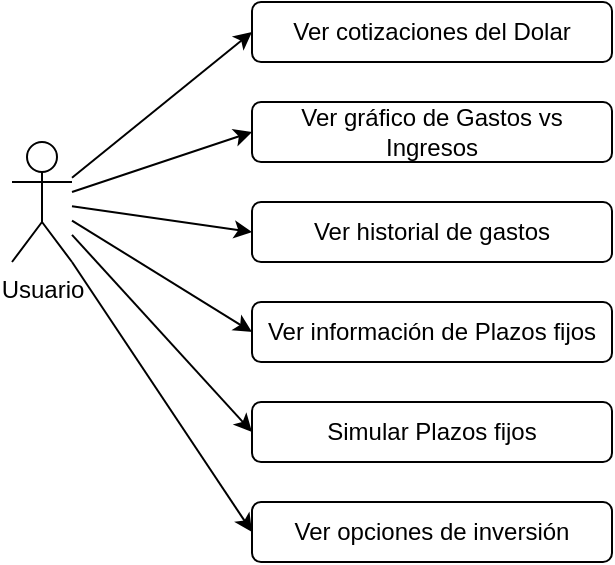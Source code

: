 <mxfile version="20.3.0" type="google"><diagram id="kgpKYQtTHZ0yAKxKKP6v" name="Page-1"><mxGraphModel grid="1" page="1" gridSize="10" guides="1" tooltips="1" connect="1" arrows="1" fold="1" pageScale="1" pageWidth="850" pageHeight="1100" math="0" shadow="0"><root><mxCell id="0"/><mxCell id="1" parent="0"/><mxCell id="tOoFpa7qbK4syM6tETZj-1" value="&lt;div&gt;Usuario&lt;/div&gt;" style="shape=umlActor;verticalLabelPosition=bottom;verticalAlign=top;html=1;outlineConnect=0;" vertex="1" parent="1"><mxGeometry x="480" y="150" width="30" height="60" as="geometry"/></mxCell><mxCell id="tOoFpa7qbK4syM6tETZj-3" value="Ver gráfico de Gastos vs Ingresos" style="rounded=1;whiteSpace=wrap;html=1;" vertex="1" parent="1"><mxGeometry x="600" y="130" width="180" height="30" as="geometry"/></mxCell><mxCell id="tOoFpa7qbK4syM6tETZj-4" value="Ver cotizaciones del Dolar" style="rounded=1;whiteSpace=wrap;html=1;" vertex="1" parent="1"><mxGeometry x="600" y="80" width="180" height="30" as="geometry"/></mxCell><mxCell id="tOoFpa7qbK4syM6tETZj-5" value="Ver información de Plazos fijos" style="rounded=1;whiteSpace=wrap;html=1;" vertex="1" parent="1"><mxGeometry x="600" y="230" width="180" height="30" as="geometry"/></mxCell><mxCell id="Pon3KGsPnhuvvZKuhyhu-1" value="Simular Plazos fijos" style="rounded=1;whiteSpace=wrap;html=1;" vertex="1" parent="1"><mxGeometry x="600" y="280" width="180" height="30" as="geometry"/></mxCell><mxCell id="Pon3KGsPnhuvvZKuhyhu-2" value="Ver historial de gastos" style="rounded=1;whiteSpace=wrap;html=1;" vertex="1" parent="1"><mxGeometry x="600" y="180" width="180" height="30" as="geometry"/></mxCell><mxCell id="Pon3KGsPnhuvvZKuhyhu-3" value="" style="endArrow=classic;html=1;rounded=0;entryX=0;entryY=0.5;entryDx=0;entryDy=0;" edge="1" parent="1" source="tOoFpa7qbK4syM6tETZj-1" target="tOoFpa7qbK4syM6tETZj-4"><mxGeometry width="50" height="50" relative="1" as="geometry"><mxPoint x="730" y="260" as="sourcePoint"/><mxPoint x="780" y="210" as="targetPoint"/></mxGeometry></mxCell><mxCell id="Pon3KGsPnhuvvZKuhyhu-4" value="" style="endArrow=classic;html=1;rounded=0;entryX=0;entryY=0.5;entryDx=0;entryDy=0;" edge="1" parent="1" source="tOoFpa7qbK4syM6tETZj-1" target="tOoFpa7qbK4syM6tETZj-3"><mxGeometry width="50" height="50" relative="1" as="geometry"><mxPoint x="730" y="260" as="sourcePoint"/><mxPoint x="780" y="210" as="targetPoint"/></mxGeometry></mxCell><mxCell id="Pon3KGsPnhuvvZKuhyhu-5" value="" style="endArrow=classic;html=1;rounded=0;entryX=0;entryY=0.5;entryDx=0;entryDy=0;" edge="1" parent="1" source="tOoFpa7qbK4syM6tETZj-1" target="Pon3KGsPnhuvvZKuhyhu-2"><mxGeometry width="50" height="50" relative="1" as="geometry"><mxPoint x="730" y="260" as="sourcePoint"/><mxPoint x="780" y="210" as="targetPoint"/></mxGeometry></mxCell><mxCell id="Pon3KGsPnhuvvZKuhyhu-6" value="" style="endArrow=classic;html=1;rounded=0;entryX=0;entryY=0.5;entryDx=0;entryDy=0;" edge="1" parent="1" source="tOoFpa7qbK4syM6tETZj-1" target="tOoFpa7qbK4syM6tETZj-5"><mxGeometry width="50" height="50" relative="1" as="geometry"><mxPoint x="730" y="260" as="sourcePoint"/><mxPoint x="780" y="210" as="targetPoint"/></mxGeometry></mxCell><mxCell id="Pon3KGsPnhuvvZKuhyhu-7" value="" style="endArrow=classic;html=1;rounded=0;entryX=0;entryY=0.5;entryDx=0;entryDy=0;" edge="1" parent="1" source="tOoFpa7qbK4syM6tETZj-1" target="Pon3KGsPnhuvvZKuhyhu-1"><mxGeometry width="50" height="50" relative="1" as="geometry"><mxPoint x="730" y="260" as="sourcePoint"/><mxPoint x="780" y="210" as="targetPoint"/></mxGeometry></mxCell><mxCell id="qlWsCWHCe8-X_ICB_Avv-1" value="Ver opciones de inversión" style="rounded=1;whiteSpace=wrap;html=1;" vertex="1" parent="1"><mxGeometry x="600" y="330" width="180" height="30" as="geometry"/></mxCell><mxCell id="qlWsCWHCe8-X_ICB_Avv-2" value="" style="endArrow=classic;html=1;rounded=0;entryX=0;entryY=0.5;entryDx=0;entryDy=0;exitX=1;exitY=1;exitDx=0;exitDy=0;exitPerimeter=0;" edge="1" parent="1" source="tOoFpa7qbK4syM6tETZj-1" target="qlWsCWHCe8-X_ICB_Avv-1"><mxGeometry width="50" height="50" relative="1" as="geometry"><mxPoint x="520" y="206.429" as="sourcePoint"/><mxPoint x="610" y="305" as="targetPoint"/></mxGeometry></mxCell></root></mxGraphModel></diagram></mxfile>